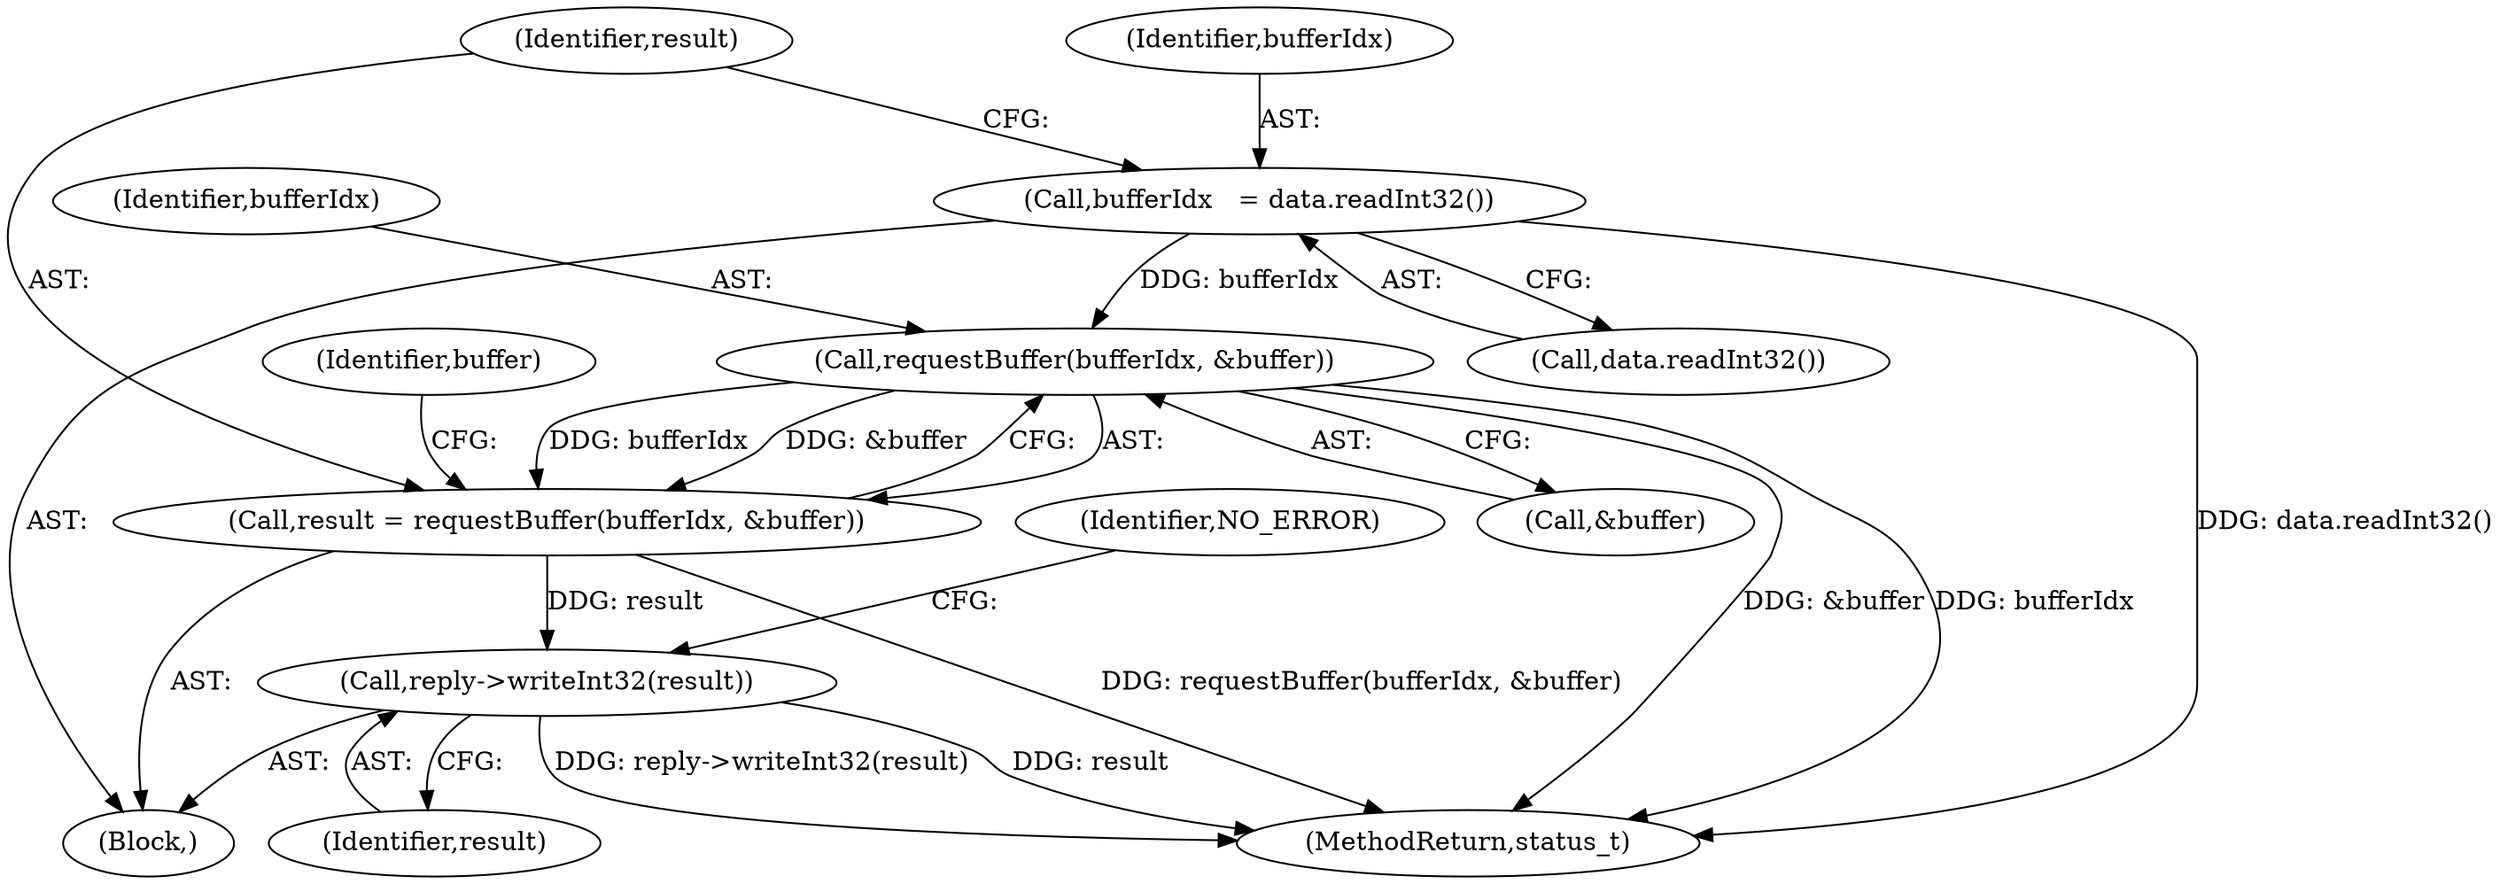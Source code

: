 digraph "0_Android_d06421fd37fbb7fd07002e6738fac3a223cb1a62@API" {
"1000116" [label="(Call,bufferIdx   = data.readInt32())"];
"1000123" [label="(Call,requestBuffer(bufferIdx, &buffer))"];
"1000121" [label="(Call,result = requestBuffer(bufferIdx, &buffer))"];
"1000139" [label="(Call,reply->writeInt32(result))"];
"1000378" [label="(MethodReturn,status_t)"];
"1000122" [label="(Identifier,result)"];
"1000124" [label="(Identifier,bufferIdx)"];
"1000117" [label="(Identifier,bufferIdx)"];
"1000125" [label="(Call,&buffer)"];
"1000139" [label="(Call,reply->writeInt32(result))"];
"1000116" [label="(Call,bufferIdx   = data.readInt32())"];
"1000129" [label="(Identifier,buffer)"];
"1000121" [label="(Call,result = requestBuffer(bufferIdx, &buffer))"];
"1000142" [label="(Identifier,NO_ERROR)"];
"1000140" [label="(Identifier,result)"];
"1000123" [label="(Call,requestBuffer(bufferIdx, &buffer))"];
"1000110" [label="(Block,)"];
"1000118" [label="(Call,data.readInt32())"];
"1000116" -> "1000110"  [label="AST: "];
"1000116" -> "1000118"  [label="CFG: "];
"1000117" -> "1000116"  [label="AST: "];
"1000118" -> "1000116"  [label="AST: "];
"1000122" -> "1000116"  [label="CFG: "];
"1000116" -> "1000378"  [label="DDG: data.readInt32()"];
"1000116" -> "1000123"  [label="DDG: bufferIdx"];
"1000123" -> "1000121"  [label="AST: "];
"1000123" -> "1000125"  [label="CFG: "];
"1000124" -> "1000123"  [label="AST: "];
"1000125" -> "1000123"  [label="AST: "];
"1000121" -> "1000123"  [label="CFG: "];
"1000123" -> "1000378"  [label="DDG: &buffer"];
"1000123" -> "1000378"  [label="DDG: bufferIdx"];
"1000123" -> "1000121"  [label="DDG: bufferIdx"];
"1000123" -> "1000121"  [label="DDG: &buffer"];
"1000121" -> "1000110"  [label="AST: "];
"1000122" -> "1000121"  [label="AST: "];
"1000129" -> "1000121"  [label="CFG: "];
"1000121" -> "1000378"  [label="DDG: requestBuffer(bufferIdx, &buffer)"];
"1000121" -> "1000139"  [label="DDG: result"];
"1000139" -> "1000110"  [label="AST: "];
"1000139" -> "1000140"  [label="CFG: "];
"1000140" -> "1000139"  [label="AST: "];
"1000142" -> "1000139"  [label="CFG: "];
"1000139" -> "1000378"  [label="DDG: reply->writeInt32(result)"];
"1000139" -> "1000378"  [label="DDG: result"];
}
